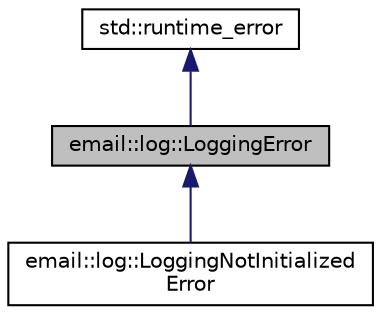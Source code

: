 digraph "email::log::LoggingError"
{
 // LATEX_PDF_SIZE
  edge [fontname="Helvetica",fontsize="10",labelfontname="Helvetica",labelfontsize="10"];
  node [fontname="Helvetica",fontsize="10",shape=record];
  Node1 [label="email::log::LoggingError",height=0.2,width=0.4,color="black", fillcolor="grey75", style="filled", fontcolor="black",tooltip="Generic logging error."];
  Node2 -> Node1 [dir="back",color="midnightblue",fontsize="10",style="solid",fontname="Helvetica"];
  Node2 [label="std::runtime_error",height=0.2,width=0.4,color="black", fillcolor="white", style="filled",URL="/home/runner/work/rmw_email/rmw_email/gen_docs/data/cppreference-doxygen-web.tag.xml$cpp/error/runtime_error.html",tooltip=" "];
  Node1 -> Node3 [dir="back",color="midnightblue",fontsize="10",style="solid",fontname="Helvetica"];
  Node3 [label="email::log::LoggingNotInitialized\lError",height=0.2,width=0.4,color="black", fillcolor="white", style="filled",URL="$classemail_1_1log_1_1LoggingNotInitializedError.html",tooltip="Error when logging is not initialized."];
}
